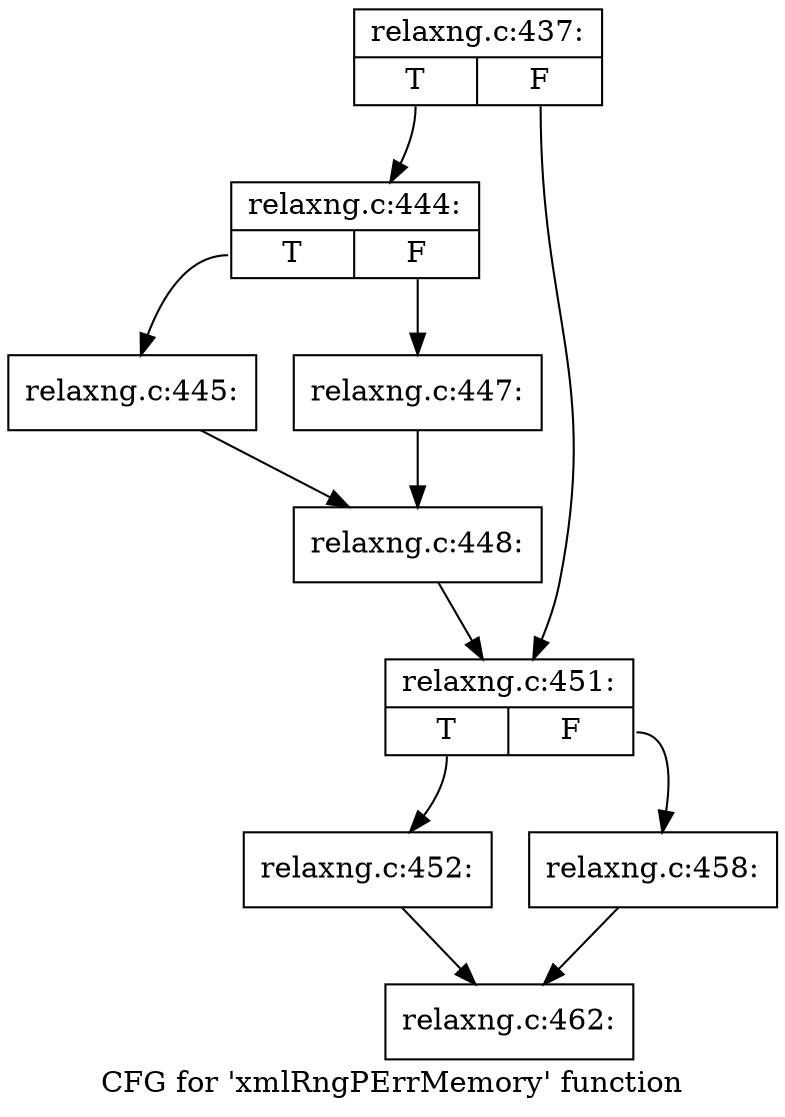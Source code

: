 digraph "CFG for 'xmlRngPErrMemory' function" {
	label="CFG for 'xmlRngPErrMemory' function";

	Node0x3b5e750 [shape=record,label="{relaxng.c:437:|{<s0>T|<s1>F}}"];
	Node0x3b5e750:s0 -> Node0x3b60df0;
	Node0x3b5e750:s1 -> Node0x3b60e40;
	Node0x3b60df0 [shape=record,label="{relaxng.c:444:|{<s0>T|<s1>F}}"];
	Node0x3b60df0:s0 -> Node0x3b61200;
	Node0x3b60df0:s1 -> Node0x3b612a0;
	Node0x3b61200 [shape=record,label="{relaxng.c:445:}"];
	Node0x3b61200 -> Node0x3b61250;
	Node0x3b612a0 [shape=record,label="{relaxng.c:447:}"];
	Node0x3b612a0 -> Node0x3b61250;
	Node0x3b61250 [shape=record,label="{relaxng.c:448:}"];
	Node0x3b61250 -> Node0x3b60e40;
	Node0x3b60e40 [shape=record,label="{relaxng.c:451:|{<s0>T|<s1>F}}"];
	Node0x3b60e40:s0 -> Node0x3b62310;
	Node0x3b60e40:s1 -> Node0x3b623b0;
	Node0x3b62310 [shape=record,label="{relaxng.c:452:}"];
	Node0x3b62310 -> Node0x3b62360;
	Node0x3b623b0 [shape=record,label="{relaxng.c:458:}"];
	Node0x3b623b0 -> Node0x3b62360;
	Node0x3b62360 [shape=record,label="{relaxng.c:462:}"];
}
